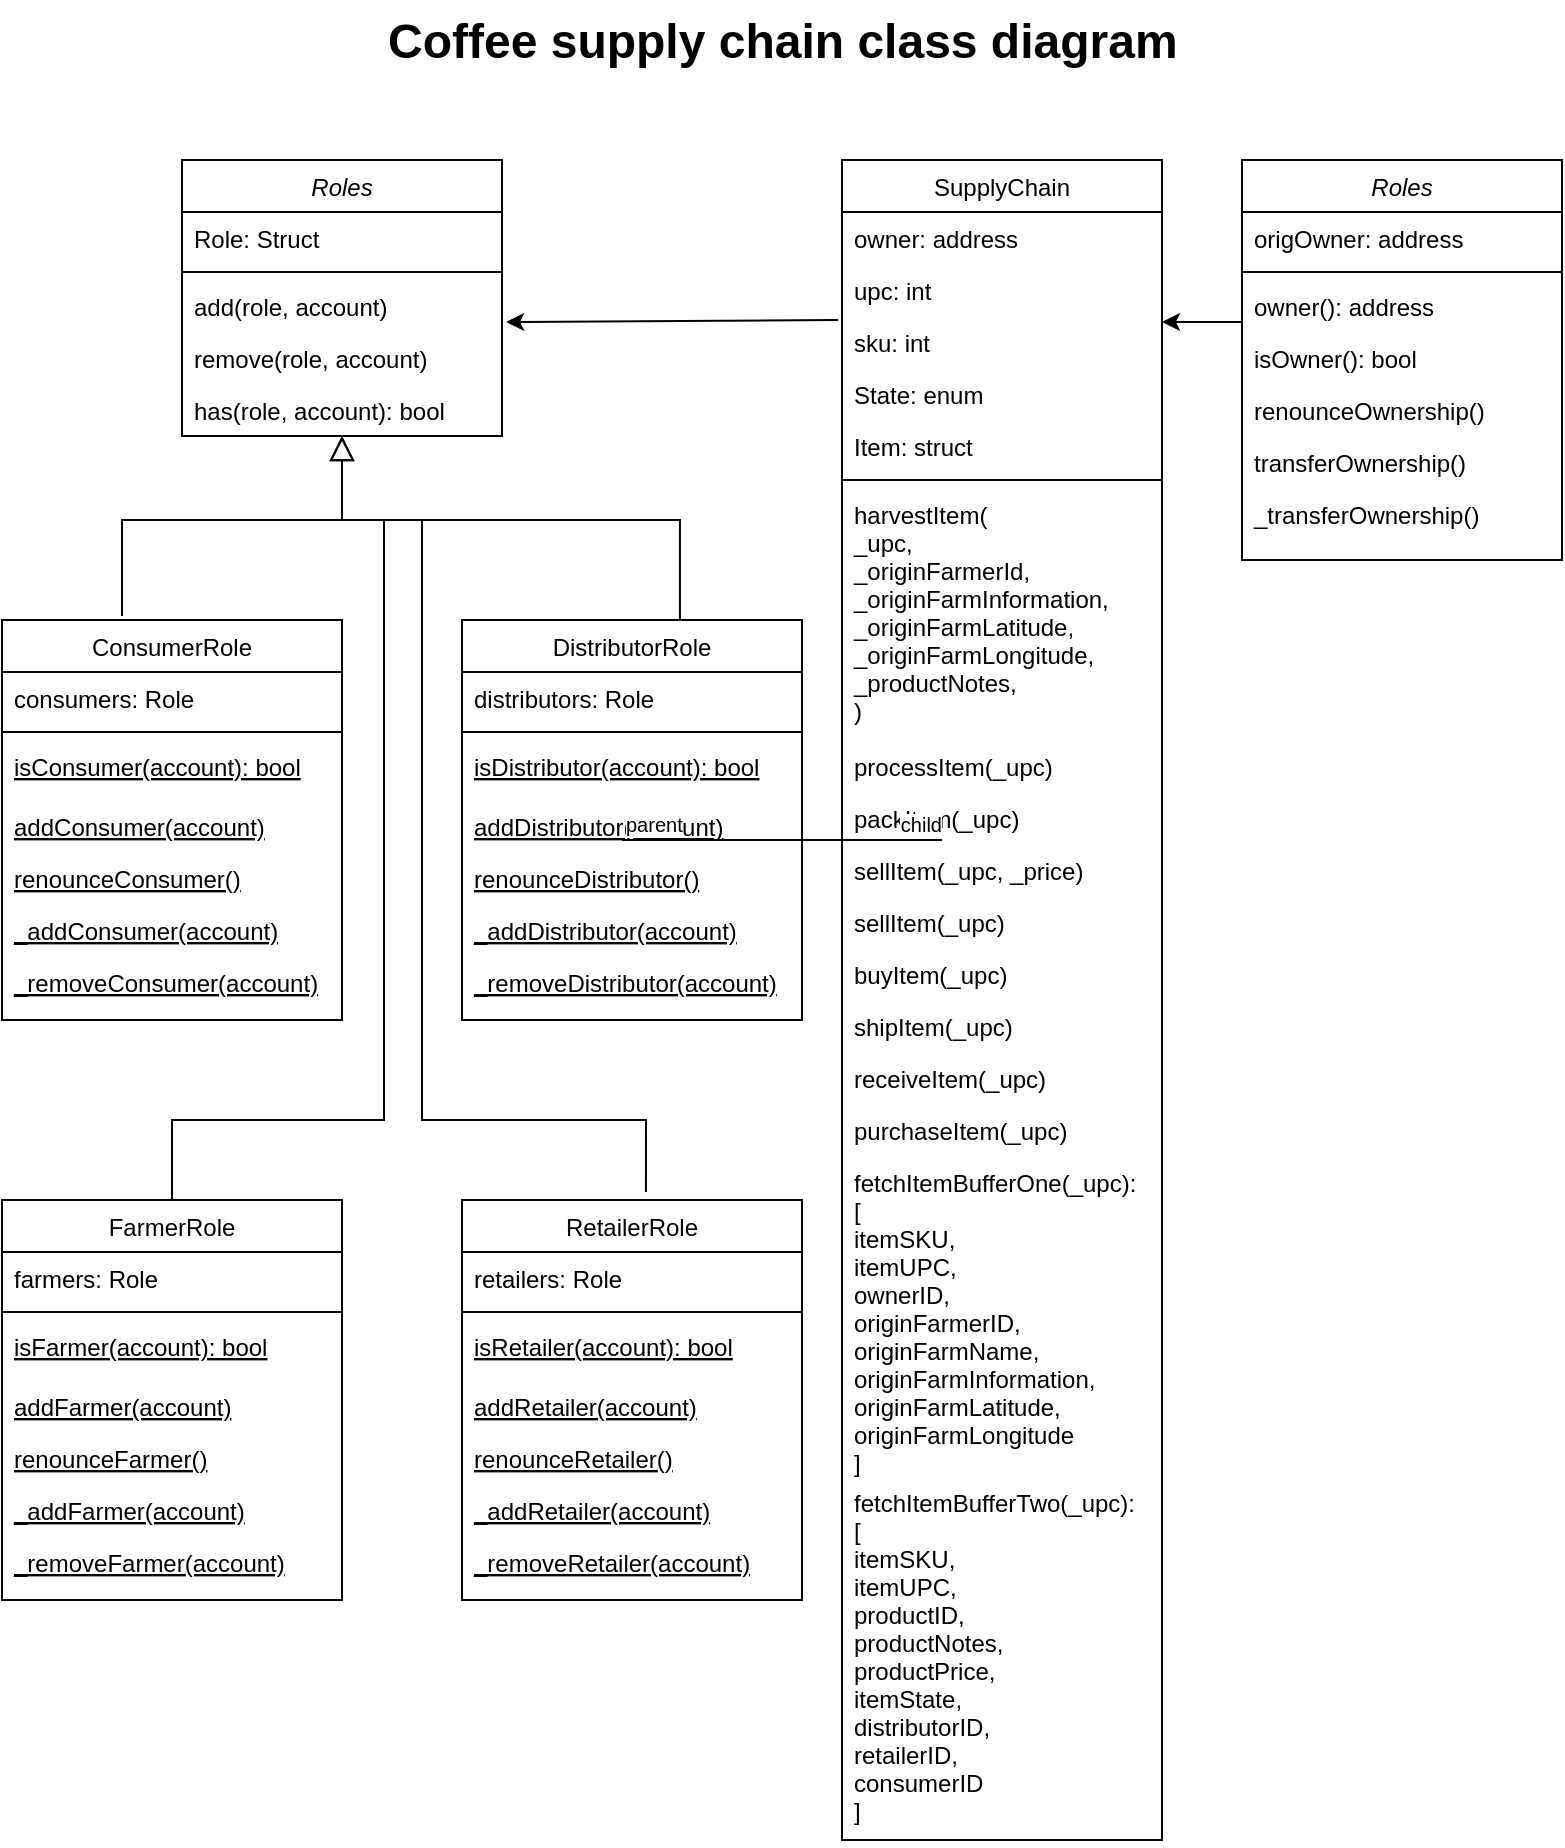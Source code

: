 <mxfile version="12.9.11" type="device"><diagram id="C5RBs43oDa-KdzZeNtuy" name="Page-1"><mxGraphModel dx="946" dy="529" grid="1" gridSize="10" guides="1" tooltips="1" connect="1" arrows="1" fold="1" page="1" pageScale="1" pageWidth="827" pageHeight="1169" math="0" shadow="0"><root><mxCell id="WIyWlLk6GJQsqaUBKTNV-0"/><mxCell id="WIyWlLk6GJQsqaUBKTNV-1" parent="WIyWlLk6GJQsqaUBKTNV-0"/><mxCell id="zkfFHV4jXpPFQw0GAbJ--0" value="Roles" style="swimlane;fontStyle=2;align=center;verticalAlign=top;childLayout=stackLayout;horizontal=1;startSize=26;horizontalStack=0;resizeParent=1;resizeLast=0;collapsible=1;marginBottom=0;rounded=0;shadow=0;strokeWidth=1;" parent="WIyWlLk6GJQsqaUBKTNV-1" vertex="1"><mxGeometry x="110" y="120" width="160" height="138" as="geometry"><mxRectangle x="220" y="120" width="160" height="26" as="alternateBounds"/></mxGeometry></mxCell><mxCell id="zkfFHV4jXpPFQw0GAbJ--1" value="Role: Struct" style="text;align=left;verticalAlign=top;spacingLeft=4;spacingRight=4;overflow=hidden;rotatable=0;points=[[0,0.5],[1,0.5]];portConstraint=eastwest;" parent="zkfFHV4jXpPFQw0GAbJ--0" vertex="1"><mxGeometry y="26" width="160" height="26" as="geometry"/></mxCell><mxCell id="zkfFHV4jXpPFQw0GAbJ--4" value="" style="line;html=1;strokeWidth=1;align=left;verticalAlign=middle;spacingTop=-1;spacingLeft=3;spacingRight=3;rotatable=0;labelPosition=right;points=[];portConstraint=eastwest;" parent="zkfFHV4jXpPFQw0GAbJ--0" vertex="1"><mxGeometry y="52" width="160" height="8" as="geometry"/></mxCell><mxCell id="zkfFHV4jXpPFQw0GAbJ--5" value="add(role, account)" style="text;align=left;verticalAlign=top;spacingLeft=4;spacingRight=4;overflow=hidden;rotatable=0;points=[[0,0.5],[1,0.5]];portConstraint=eastwest;" parent="zkfFHV4jXpPFQw0GAbJ--0" vertex="1"><mxGeometry y="60" width="160" height="26" as="geometry"/></mxCell><mxCell id="RXfqkjohyFvekeyT_Rj2-1" value="remove(role, account)" style="text;align=left;verticalAlign=top;spacingLeft=4;spacingRight=4;overflow=hidden;rotatable=0;points=[[0,0.5],[1,0.5]];portConstraint=eastwest;" vertex="1" parent="zkfFHV4jXpPFQw0GAbJ--0"><mxGeometry y="86" width="160" height="26" as="geometry"/></mxCell><mxCell id="RXfqkjohyFvekeyT_Rj2-0" value="has(role, account): bool" style="text;align=left;verticalAlign=top;spacingLeft=4;spacingRight=4;overflow=hidden;rotatable=0;points=[[0,0.5],[1,0.5]];portConstraint=eastwest;" vertex="1" parent="zkfFHV4jXpPFQw0GAbJ--0"><mxGeometry y="112" width="160" height="26" as="geometry"/></mxCell><mxCell id="zkfFHV4jXpPFQw0GAbJ--6" value="ConsumerRole" style="swimlane;fontStyle=0;align=center;verticalAlign=top;childLayout=stackLayout;horizontal=1;startSize=26;horizontalStack=0;resizeParent=1;resizeLast=0;collapsible=1;marginBottom=0;rounded=0;shadow=0;strokeWidth=1;" parent="WIyWlLk6GJQsqaUBKTNV-1" vertex="1"><mxGeometry x="20" y="350" width="170" height="200" as="geometry"><mxRectangle x="130" y="380" width="160" height="26" as="alternateBounds"/></mxGeometry></mxCell><mxCell id="zkfFHV4jXpPFQw0GAbJ--7" value="consumers: Role" style="text;align=left;verticalAlign=top;spacingLeft=4;spacingRight=4;overflow=hidden;rotatable=0;points=[[0,0.5],[1,0.5]];portConstraint=eastwest;" parent="zkfFHV4jXpPFQw0GAbJ--6" vertex="1"><mxGeometry y="26" width="170" height="26" as="geometry"/></mxCell><mxCell id="zkfFHV4jXpPFQw0GAbJ--9" value="" style="line;html=1;strokeWidth=1;align=left;verticalAlign=middle;spacingTop=-1;spacingLeft=3;spacingRight=3;rotatable=0;labelPosition=right;points=[];portConstraint=eastwest;" parent="zkfFHV4jXpPFQw0GAbJ--6" vertex="1"><mxGeometry y="52" width="170" height="8" as="geometry"/></mxCell><mxCell id="zkfFHV4jXpPFQw0GAbJ--10" value="isConsumer(account): bool" style="text;align=left;verticalAlign=top;spacingLeft=4;spacingRight=4;overflow=hidden;rotatable=0;points=[[0,0.5],[1,0.5]];portConstraint=eastwest;fontStyle=4" parent="zkfFHV4jXpPFQw0GAbJ--6" vertex="1"><mxGeometry y="60" width="170" height="26" as="geometry"/></mxCell><mxCell id="zkfFHV4jXpPFQw0GAbJ--12" value="" style="endArrow=block;endSize=10;endFill=0;shadow=0;strokeWidth=1;rounded=0;edgeStyle=elbowEdgeStyle;elbow=vertical;exitX=0.353;exitY=-0.01;exitDx=0;exitDy=0;exitPerimeter=0;" parent="WIyWlLk6GJQsqaUBKTNV-1" source="zkfFHV4jXpPFQw0GAbJ--6" target="zkfFHV4jXpPFQw0GAbJ--0" edge="1"><mxGeometry width="160" relative="1" as="geometry"><mxPoint x="80" y="320" as="sourcePoint"/><mxPoint x="200" y="203" as="targetPoint"/><Array as="points"><mxPoint x="190" y="300"/></Array></mxGeometry></mxCell><mxCell id="zkfFHV4jXpPFQw0GAbJ--16" value="" style="endArrow=block;endSize=10;endFill=0;shadow=0;strokeWidth=1;rounded=0;edgeStyle=elbowEdgeStyle;elbow=vertical;exitX=0.641;exitY=0;exitDx=0;exitDy=0;exitPerimeter=0;" parent="WIyWlLk6GJQsqaUBKTNV-1" source="RXfqkjohyFvekeyT_Rj2-40" target="zkfFHV4jXpPFQw0GAbJ--0" edge="1"><mxGeometry width="160" relative="1" as="geometry"><mxPoint x="360" y="340" as="sourcePoint"/><mxPoint x="310" y="271" as="targetPoint"/><Array as="points"><mxPoint x="280" y="300"/><mxPoint x="380" y="310"/></Array></mxGeometry></mxCell><mxCell id="zkfFHV4jXpPFQw0GAbJ--17" value="SupplyChain" style="swimlane;fontStyle=0;align=center;verticalAlign=top;childLayout=stackLayout;horizontal=1;startSize=26;horizontalStack=0;resizeParent=1;resizeLast=0;collapsible=1;marginBottom=0;rounded=0;shadow=0;strokeWidth=1;" parent="WIyWlLk6GJQsqaUBKTNV-1" vertex="1"><mxGeometry x="440" y="120" width="160" height="840" as="geometry"><mxRectangle x="550" y="140" width="160" height="26" as="alternateBounds"/></mxGeometry></mxCell><mxCell id="zkfFHV4jXpPFQw0GAbJ--18" value="owner: address" style="text;align=left;verticalAlign=top;spacingLeft=4;spacingRight=4;overflow=hidden;rotatable=0;points=[[0,0.5],[1,0.5]];portConstraint=eastwest;" parent="zkfFHV4jXpPFQw0GAbJ--17" vertex="1"><mxGeometry y="26" width="160" height="26" as="geometry"/></mxCell><mxCell id="zkfFHV4jXpPFQw0GAbJ--19" value="upc: int" style="text;align=left;verticalAlign=top;spacingLeft=4;spacingRight=4;overflow=hidden;rotatable=0;points=[[0,0.5],[1,0.5]];portConstraint=eastwest;rounded=0;shadow=0;html=0;" parent="zkfFHV4jXpPFQw0GAbJ--17" vertex="1"><mxGeometry y="52" width="160" height="26" as="geometry"/></mxCell><mxCell id="zkfFHV4jXpPFQw0GAbJ--20" value="sku: int" style="text;align=left;verticalAlign=top;spacingLeft=4;spacingRight=4;overflow=hidden;rotatable=0;points=[[0,0.5],[1,0.5]];portConstraint=eastwest;rounded=0;shadow=0;html=0;" parent="zkfFHV4jXpPFQw0GAbJ--17" vertex="1"><mxGeometry y="78" width="160" height="26" as="geometry"/></mxCell><mxCell id="zkfFHV4jXpPFQw0GAbJ--21" value="State: enum" style="text;align=left;verticalAlign=top;spacingLeft=4;spacingRight=4;overflow=hidden;rotatable=0;points=[[0,0.5],[1,0.5]];portConstraint=eastwest;rounded=0;shadow=0;html=0;" parent="zkfFHV4jXpPFQw0GAbJ--17" vertex="1"><mxGeometry y="104" width="160" height="26" as="geometry"/></mxCell><mxCell id="zkfFHV4jXpPFQw0GAbJ--22" value="Item: struct" style="text;align=left;verticalAlign=top;spacingLeft=4;spacingRight=4;overflow=hidden;rotatable=0;points=[[0,0.5],[1,0.5]];portConstraint=eastwest;rounded=0;shadow=0;html=0;" parent="zkfFHV4jXpPFQw0GAbJ--17" vertex="1"><mxGeometry y="130" width="160" height="26" as="geometry"/></mxCell><mxCell id="zkfFHV4jXpPFQw0GAbJ--23" value="" style="line;html=1;strokeWidth=1;align=left;verticalAlign=middle;spacingTop=-1;spacingLeft=3;spacingRight=3;rotatable=0;labelPosition=right;points=[];portConstraint=eastwest;" parent="zkfFHV4jXpPFQw0GAbJ--17" vertex="1"><mxGeometry y="156" width="160" height="8" as="geometry"/></mxCell><mxCell id="zkfFHV4jXpPFQw0GAbJ--24" value="harvestItem(&#10;_upc,&#10;_originFarmerId,&#10;_originFarmInformation,&#10;_originFarmLatitude,&#10;_originFarmLongitude,&#10;_productNotes,&#10;)" style="text;align=left;verticalAlign=top;spacingLeft=4;spacingRight=4;overflow=hidden;rotatable=0;points=[[0,0.5],[1,0.5]];portConstraint=eastwest;" parent="zkfFHV4jXpPFQw0GAbJ--17" vertex="1"><mxGeometry y="164" width="160" height="126" as="geometry"/></mxCell><mxCell id="RXfqkjohyFvekeyT_Rj2-4" value="processItem(_upc)" style="text;align=left;verticalAlign=top;spacingLeft=4;spacingRight=4;overflow=hidden;rotatable=0;points=[[0,0.5],[1,0.5]];portConstraint=eastwest;" vertex="1" parent="zkfFHV4jXpPFQw0GAbJ--17"><mxGeometry y="290" width="160" height="26" as="geometry"/></mxCell><mxCell id="RXfqkjohyFvekeyT_Rj2-5" value="packItem(_upc)" style="text;align=left;verticalAlign=top;spacingLeft=4;spacingRight=4;overflow=hidden;rotatable=0;points=[[0,0.5],[1,0.5]];portConstraint=eastwest;" vertex="1" parent="zkfFHV4jXpPFQw0GAbJ--17"><mxGeometry y="316" width="160" height="26" as="geometry"/></mxCell><mxCell id="RXfqkjohyFvekeyT_Rj2-6" value="sellItem(_upc, _price)" style="text;align=left;verticalAlign=top;spacingLeft=4;spacingRight=4;overflow=hidden;rotatable=0;points=[[0,0.5],[1,0.5]];portConstraint=eastwest;" vertex="1" parent="zkfFHV4jXpPFQw0GAbJ--17"><mxGeometry y="342" width="160" height="26" as="geometry"/></mxCell><mxCell id="RXfqkjohyFvekeyT_Rj2-7" value="sellItem(_upc)" style="text;align=left;verticalAlign=top;spacingLeft=4;spacingRight=4;overflow=hidden;rotatable=0;points=[[0,0.5],[1,0.5]];portConstraint=eastwest;" vertex="1" parent="zkfFHV4jXpPFQw0GAbJ--17"><mxGeometry y="368" width="160" height="26" as="geometry"/></mxCell><mxCell id="RXfqkjohyFvekeyT_Rj2-8" value="buyItem(_upc)" style="text;align=left;verticalAlign=top;spacingLeft=4;spacingRight=4;overflow=hidden;rotatable=0;points=[[0,0.5],[1,0.5]];portConstraint=eastwest;" vertex="1" parent="zkfFHV4jXpPFQw0GAbJ--17"><mxGeometry y="394" width="160" height="26" as="geometry"/></mxCell><mxCell id="RXfqkjohyFvekeyT_Rj2-9" value="shipItem(_upc)" style="text;align=left;verticalAlign=top;spacingLeft=4;spacingRight=4;overflow=hidden;rotatable=0;points=[[0,0.5],[1,0.5]];portConstraint=eastwest;" vertex="1" parent="zkfFHV4jXpPFQw0GAbJ--17"><mxGeometry y="420" width="160" height="26" as="geometry"/></mxCell><mxCell id="RXfqkjohyFvekeyT_Rj2-10" value="receiveItem(_upc)" style="text;align=left;verticalAlign=top;spacingLeft=4;spacingRight=4;overflow=hidden;rotatable=0;points=[[0,0.5],[1,0.5]];portConstraint=eastwest;" vertex="1" parent="zkfFHV4jXpPFQw0GAbJ--17"><mxGeometry y="446" width="160" height="26" as="geometry"/></mxCell><mxCell id="RXfqkjohyFvekeyT_Rj2-11" value="purchaseItem(_upc)" style="text;align=left;verticalAlign=top;spacingLeft=4;spacingRight=4;overflow=hidden;rotatable=0;points=[[0,0.5],[1,0.5]];portConstraint=eastwest;" vertex="1" parent="zkfFHV4jXpPFQw0GAbJ--17"><mxGeometry y="472" width="160" height="26" as="geometry"/></mxCell><mxCell id="RXfqkjohyFvekeyT_Rj2-12" value="fetchItemBufferOne(_upc):&#10;[&#10;itemSKU,&#10;itemUPC,&#10;ownerID,&#10;originFarmerID,&#10;originFarmName,&#10;originFarmInformation,&#10;originFarmLatitude,&#10;originFarmLongitude&#10;]&#10;" style="text;align=left;verticalAlign=top;spacingLeft=4;spacingRight=4;overflow=hidden;rotatable=0;points=[[0,0.5],[1,0.5]];portConstraint=eastwest;" vertex="1" parent="zkfFHV4jXpPFQw0GAbJ--17"><mxGeometry y="498" width="160" height="160" as="geometry"/></mxCell><mxCell id="RXfqkjohyFvekeyT_Rj2-14" value="fetchItemBufferTwo(_upc):&#10;[&#10;itemSKU,&#10;itemUPC,&#10;productID,&#10;productNotes,&#10;productPrice,&#10;itemState,&#10;distributorID,&#10;retailerID,&#10;consumerID&#10;]&#10;" style="text;align=left;verticalAlign=top;spacingLeft=4;spacingRight=4;overflow=hidden;rotatable=0;points=[[0,0.5],[1,0.5]];portConstraint=eastwest;" vertex="1" parent="zkfFHV4jXpPFQw0GAbJ--17"><mxGeometry y="658" width="160" height="182" as="geometry"/></mxCell><mxCell id="RXfqkjohyFvekeyT_Rj2-2" value="&lt;span style=&quot;font-family: &amp;#34;helvetica&amp;#34; ; font-size: 24px ; font-style: normal ; font-weight: 700 ; letter-spacing: normal ; text-align: center ; text-indent: 0px ; text-transform: none ; word-spacing: 0px ; float: none ; display: inline&quot;&gt;Coffee supply chain class diagram&lt;/span&gt;" style="text;whiteSpace=wrap;html=1;" vertex="1" parent="WIyWlLk6GJQsqaUBKTNV-1"><mxGeometry x="211" y="40" width="401" height="30" as="geometry"/></mxCell><mxCell id="RXfqkjohyFvekeyT_Rj2-3" value="" style="endArrow=classic;html=1;entryX=1.013;entryY=0.808;entryDx=0;entryDy=0;entryPerimeter=0;exitX=-0.012;exitY=0.077;exitDx=0;exitDy=0;exitPerimeter=0;" edge="1" parent="WIyWlLk6GJQsqaUBKTNV-1" source="zkfFHV4jXpPFQw0GAbJ--20" target="zkfFHV4jXpPFQw0GAbJ--5"><mxGeometry width="50" height="50" relative="1" as="geometry"><mxPoint x="380" y="270" as="sourcePoint"/><mxPoint x="430" y="220" as="targetPoint"/></mxGeometry></mxCell><mxCell id="RXfqkjohyFvekeyT_Rj2-15" value="Roles" style="swimlane;fontStyle=2;align=center;verticalAlign=top;childLayout=stackLayout;horizontal=1;startSize=26;horizontalStack=0;resizeParent=1;resizeLast=0;collapsible=1;marginBottom=0;rounded=0;shadow=0;strokeWidth=1;" vertex="1" parent="WIyWlLk6GJQsqaUBKTNV-1"><mxGeometry x="640" y="120" width="160" height="200" as="geometry"><mxRectangle x="220" y="120" width="160" height="26" as="alternateBounds"/></mxGeometry></mxCell><mxCell id="RXfqkjohyFvekeyT_Rj2-16" value="origOwner: address" style="text;align=left;verticalAlign=top;spacingLeft=4;spacingRight=4;overflow=hidden;rotatable=0;points=[[0,0.5],[1,0.5]];portConstraint=eastwest;" vertex="1" parent="RXfqkjohyFvekeyT_Rj2-15"><mxGeometry y="26" width="160" height="26" as="geometry"/></mxCell><mxCell id="RXfqkjohyFvekeyT_Rj2-17" value="" style="line;html=1;strokeWidth=1;align=left;verticalAlign=middle;spacingTop=-1;spacingLeft=3;spacingRight=3;rotatable=0;labelPosition=right;points=[];portConstraint=eastwest;" vertex="1" parent="RXfqkjohyFvekeyT_Rj2-15"><mxGeometry y="52" width="160" height="8" as="geometry"/></mxCell><mxCell id="RXfqkjohyFvekeyT_Rj2-18" value="owner(): address" style="text;align=left;verticalAlign=top;spacingLeft=4;spacingRight=4;overflow=hidden;rotatable=0;points=[[0,0.5],[1,0.5]];portConstraint=eastwest;" vertex="1" parent="RXfqkjohyFvekeyT_Rj2-15"><mxGeometry y="60" width="160" height="26" as="geometry"/></mxCell><mxCell id="RXfqkjohyFvekeyT_Rj2-19" value="isOwner(): bool" style="text;align=left;verticalAlign=top;spacingLeft=4;spacingRight=4;overflow=hidden;rotatable=0;points=[[0,0.5],[1,0.5]];portConstraint=eastwest;" vertex="1" parent="RXfqkjohyFvekeyT_Rj2-15"><mxGeometry y="86" width="160" height="26" as="geometry"/></mxCell><mxCell id="RXfqkjohyFvekeyT_Rj2-21" value="renounceOwnership()" style="text;align=left;verticalAlign=top;spacingLeft=4;spacingRight=4;overflow=hidden;rotatable=0;points=[[0,0.5],[1,0.5]];portConstraint=eastwest;" vertex="1" parent="RXfqkjohyFvekeyT_Rj2-15"><mxGeometry y="112" width="160" height="26" as="geometry"/></mxCell><mxCell id="RXfqkjohyFvekeyT_Rj2-20" value="transferOwnership()" style="text;align=left;verticalAlign=top;spacingLeft=4;spacingRight=4;overflow=hidden;rotatable=0;points=[[0,0.5],[1,0.5]];portConstraint=eastwest;" vertex="1" parent="RXfqkjohyFvekeyT_Rj2-15"><mxGeometry y="138" width="160" height="26" as="geometry"/></mxCell><mxCell id="RXfqkjohyFvekeyT_Rj2-22" value="_transferOwnership()" style="text;align=left;verticalAlign=top;spacingLeft=4;spacingRight=4;overflow=hidden;rotatable=0;points=[[0,0.5],[1,0.5]];portConstraint=eastwest;" vertex="1" parent="RXfqkjohyFvekeyT_Rj2-15"><mxGeometry y="164" width="160" height="26" as="geometry"/></mxCell><mxCell id="RXfqkjohyFvekeyT_Rj2-23" value="" style="endArrow=classic;html=1;exitX=0;exitY=0.808;exitDx=0;exitDy=0;exitPerimeter=0;" edge="1" parent="WIyWlLk6GJQsqaUBKTNV-1" source="RXfqkjohyFvekeyT_Rj2-18"><mxGeometry width="50" height="50" relative="1" as="geometry"><mxPoint x="556.0" y="200.002" as="sourcePoint"/><mxPoint x="600" y="201" as="targetPoint"/></mxGeometry></mxCell><mxCell id="RXfqkjohyFvekeyT_Rj2-24" value="addConsumer(account)" style="text;align=left;verticalAlign=top;spacingLeft=4;spacingRight=4;overflow=hidden;rotatable=0;points=[[0,0.5],[1,0.5]];portConstraint=eastwest;fontStyle=4" vertex="1" parent="WIyWlLk6GJQsqaUBKTNV-1"><mxGeometry x="20" y="440" width="170" height="26" as="geometry"/></mxCell><mxCell id="RXfqkjohyFvekeyT_Rj2-25" value="renounceConsumer()" style="text;align=left;verticalAlign=top;spacingLeft=4;spacingRight=4;overflow=hidden;rotatable=0;points=[[0,0.5],[1,0.5]];portConstraint=eastwest;fontStyle=4" vertex="1" parent="WIyWlLk6GJQsqaUBKTNV-1"><mxGeometry x="20" y="466" width="170" height="26" as="geometry"/></mxCell><mxCell id="RXfqkjohyFvekeyT_Rj2-26" value="_addConsumer(account)" style="text;align=left;verticalAlign=top;spacingLeft=4;spacingRight=4;overflow=hidden;rotatable=0;points=[[0,0.5],[1,0.5]];portConstraint=eastwest;fontStyle=4" vertex="1" parent="WIyWlLk6GJQsqaUBKTNV-1"><mxGeometry x="20" y="492" width="170" height="26" as="geometry"/></mxCell><mxCell id="RXfqkjohyFvekeyT_Rj2-27" value="_removeConsumer(account)" style="text;align=left;verticalAlign=top;spacingLeft=4;spacingRight=4;overflow=hidden;rotatable=0;points=[[0,0.5],[1,0.5]];portConstraint=eastwest;fontStyle=4" vertex="1" parent="WIyWlLk6GJQsqaUBKTNV-1"><mxGeometry x="20" y="518" width="170" height="32" as="geometry"/></mxCell><mxCell id="RXfqkjohyFvekeyT_Rj2-40" value="DistributorRole" style="swimlane;fontStyle=0;align=center;verticalAlign=top;childLayout=stackLayout;horizontal=1;startSize=26;horizontalStack=0;resizeParent=1;resizeLast=0;collapsible=1;marginBottom=0;rounded=0;shadow=0;strokeWidth=1;" vertex="1" parent="WIyWlLk6GJQsqaUBKTNV-1"><mxGeometry x="250" y="350" width="170" height="200" as="geometry"><mxRectangle x="130" y="380" width="160" height="26" as="alternateBounds"/></mxGeometry></mxCell><mxCell id="RXfqkjohyFvekeyT_Rj2-41" value="distributors: Role" style="text;align=left;verticalAlign=top;spacingLeft=4;spacingRight=4;overflow=hidden;rotatable=0;points=[[0,0.5],[1,0.5]];portConstraint=eastwest;" vertex="1" parent="RXfqkjohyFvekeyT_Rj2-40"><mxGeometry y="26" width="170" height="26" as="geometry"/></mxCell><mxCell id="RXfqkjohyFvekeyT_Rj2-42" value="" style="line;html=1;strokeWidth=1;align=left;verticalAlign=middle;spacingTop=-1;spacingLeft=3;spacingRight=3;rotatable=0;labelPosition=right;points=[];portConstraint=eastwest;" vertex="1" parent="RXfqkjohyFvekeyT_Rj2-40"><mxGeometry y="52" width="170" height="8" as="geometry"/></mxCell><mxCell id="RXfqkjohyFvekeyT_Rj2-43" value="isDistributor(account): bool" style="text;align=left;verticalAlign=top;spacingLeft=4;spacingRight=4;overflow=hidden;rotatable=0;points=[[0,0.5],[1,0.5]];portConstraint=eastwest;fontStyle=4" vertex="1" parent="RXfqkjohyFvekeyT_Rj2-40"><mxGeometry y="60" width="170" height="26" as="geometry"/></mxCell><mxCell id="RXfqkjohyFvekeyT_Rj2-44" value="addDistributor(account)" style="text;align=left;verticalAlign=top;spacingLeft=4;spacingRight=4;overflow=hidden;rotatable=0;points=[[0,0.5],[1,0.5]];portConstraint=eastwest;fontStyle=4" vertex="1" parent="WIyWlLk6GJQsqaUBKTNV-1"><mxGeometry x="250" y="440" width="170" height="26" as="geometry"/></mxCell><mxCell id="RXfqkjohyFvekeyT_Rj2-45" value="renounceDistributor()" style="text;align=left;verticalAlign=top;spacingLeft=4;spacingRight=4;overflow=hidden;rotatable=0;points=[[0,0.5],[1,0.5]];portConstraint=eastwest;fontStyle=4" vertex="1" parent="WIyWlLk6GJQsqaUBKTNV-1"><mxGeometry x="250" y="466" width="170" height="26" as="geometry"/></mxCell><mxCell id="RXfqkjohyFvekeyT_Rj2-46" value="_addDistributor(account)" style="text;align=left;verticalAlign=top;spacingLeft=4;spacingRight=4;overflow=hidden;rotatable=0;points=[[0,0.5],[1,0.5]];portConstraint=eastwest;fontStyle=4" vertex="1" parent="WIyWlLk6GJQsqaUBKTNV-1"><mxGeometry x="250" y="492" width="170" height="26" as="geometry"/></mxCell><mxCell id="RXfqkjohyFvekeyT_Rj2-47" value="_removeDistributor(account)" style="text;align=left;verticalAlign=top;spacingLeft=4;spacingRight=4;overflow=hidden;rotatable=0;points=[[0,0.5],[1,0.5]];portConstraint=eastwest;fontStyle=4" vertex="1" parent="WIyWlLk6GJQsqaUBKTNV-1"><mxGeometry x="250" y="518" width="170" height="32" as="geometry"/></mxCell><mxCell id="RXfqkjohyFvekeyT_Rj2-56" value="FarmerRole" style="swimlane;fontStyle=0;align=center;verticalAlign=top;childLayout=stackLayout;horizontal=1;startSize=26;horizontalStack=0;resizeParent=1;resizeLast=0;collapsible=1;marginBottom=0;rounded=0;shadow=0;strokeWidth=1;" vertex="1" parent="WIyWlLk6GJQsqaUBKTNV-1"><mxGeometry x="20" y="640" width="170" height="200" as="geometry"><mxRectangle x="20" y="640" width="160" height="26" as="alternateBounds"/></mxGeometry></mxCell><mxCell id="RXfqkjohyFvekeyT_Rj2-57" value="farmers: Role" style="text;align=left;verticalAlign=top;spacingLeft=4;spacingRight=4;overflow=hidden;rotatable=0;points=[[0,0.5],[1,0.5]];portConstraint=eastwest;" vertex="1" parent="RXfqkjohyFvekeyT_Rj2-56"><mxGeometry y="26" width="170" height="26" as="geometry"/></mxCell><mxCell id="RXfqkjohyFvekeyT_Rj2-58" value="" style="line;html=1;strokeWidth=1;align=left;verticalAlign=middle;spacingTop=-1;spacingLeft=3;spacingRight=3;rotatable=0;labelPosition=right;points=[];portConstraint=eastwest;" vertex="1" parent="RXfqkjohyFvekeyT_Rj2-56"><mxGeometry y="52" width="170" height="8" as="geometry"/></mxCell><mxCell id="RXfqkjohyFvekeyT_Rj2-59" value="isFarmer(account): bool" style="text;align=left;verticalAlign=top;spacingLeft=4;spacingRight=4;overflow=hidden;rotatable=0;points=[[0,0.5],[1,0.5]];portConstraint=eastwest;fontStyle=4" vertex="1" parent="RXfqkjohyFvekeyT_Rj2-56"><mxGeometry y="60" width="170" height="26" as="geometry"/></mxCell><mxCell id="RXfqkjohyFvekeyT_Rj2-60" value="addFarmer(account)" style="text;align=left;verticalAlign=top;spacingLeft=4;spacingRight=4;overflow=hidden;rotatable=0;points=[[0,0.5],[1,0.5]];portConstraint=eastwest;fontStyle=4" vertex="1" parent="WIyWlLk6GJQsqaUBKTNV-1"><mxGeometry x="20" y="730" width="170" height="26" as="geometry"/></mxCell><mxCell id="RXfqkjohyFvekeyT_Rj2-61" value="renounceFarmer()" style="text;align=left;verticalAlign=top;spacingLeft=4;spacingRight=4;overflow=hidden;rotatable=0;points=[[0,0.5],[1,0.5]];portConstraint=eastwest;fontStyle=4" vertex="1" parent="WIyWlLk6GJQsqaUBKTNV-1"><mxGeometry x="20" y="756" width="170" height="26" as="geometry"/></mxCell><mxCell id="RXfqkjohyFvekeyT_Rj2-62" value="_addFarmer(account)" style="text;align=left;verticalAlign=top;spacingLeft=4;spacingRight=4;overflow=hidden;rotatable=0;points=[[0,0.5],[1,0.5]];portConstraint=eastwest;fontStyle=4" vertex="1" parent="WIyWlLk6GJQsqaUBKTNV-1"><mxGeometry x="20" y="782" width="170" height="26" as="geometry"/></mxCell><mxCell id="RXfqkjohyFvekeyT_Rj2-63" value="_removeFarmer(account)" style="text;align=left;verticalAlign=top;spacingLeft=4;spacingRight=4;overflow=hidden;rotatable=0;points=[[0,0.5],[1,0.5]];portConstraint=eastwest;fontStyle=4" vertex="1" parent="WIyWlLk6GJQsqaUBKTNV-1"><mxGeometry x="20" y="808" width="170" height="32" as="geometry"/></mxCell><mxCell id="RXfqkjohyFvekeyT_Rj2-64" value="RetailerRole" style="swimlane;fontStyle=0;align=center;verticalAlign=top;childLayout=stackLayout;horizontal=1;startSize=26;horizontalStack=0;resizeParent=1;resizeLast=0;collapsible=1;marginBottom=0;rounded=0;shadow=0;strokeWidth=1;" vertex="1" parent="WIyWlLk6GJQsqaUBKTNV-1"><mxGeometry x="250" y="640" width="170" height="200" as="geometry"><mxRectangle x="20" y="640" width="160" height="26" as="alternateBounds"/></mxGeometry></mxCell><mxCell id="RXfqkjohyFvekeyT_Rj2-65" value="retailers: Role" style="text;align=left;verticalAlign=top;spacingLeft=4;spacingRight=4;overflow=hidden;rotatable=0;points=[[0,0.5],[1,0.5]];portConstraint=eastwest;" vertex="1" parent="RXfqkjohyFvekeyT_Rj2-64"><mxGeometry y="26" width="170" height="26" as="geometry"/></mxCell><mxCell id="RXfqkjohyFvekeyT_Rj2-66" value="" style="line;html=1;strokeWidth=1;align=left;verticalAlign=middle;spacingTop=-1;spacingLeft=3;spacingRight=3;rotatable=0;labelPosition=right;points=[];portConstraint=eastwest;" vertex="1" parent="RXfqkjohyFvekeyT_Rj2-64"><mxGeometry y="52" width="170" height="8" as="geometry"/></mxCell><mxCell id="RXfqkjohyFvekeyT_Rj2-67" value="isRetailer(account): bool" style="text;align=left;verticalAlign=top;spacingLeft=4;spacingRight=4;overflow=hidden;rotatable=0;points=[[0,0.5],[1,0.5]];portConstraint=eastwest;fontStyle=4" vertex="1" parent="RXfqkjohyFvekeyT_Rj2-64"><mxGeometry y="60" width="170" height="26" as="geometry"/></mxCell><mxCell id="RXfqkjohyFvekeyT_Rj2-68" value="addRetailer(account)" style="text;align=left;verticalAlign=top;spacingLeft=4;spacingRight=4;overflow=hidden;rotatable=0;points=[[0,0.5],[1,0.5]];portConstraint=eastwest;fontStyle=4" vertex="1" parent="WIyWlLk6GJQsqaUBKTNV-1"><mxGeometry x="250" y="730" width="170" height="26" as="geometry"/></mxCell><mxCell id="RXfqkjohyFvekeyT_Rj2-69" value="renounceRetailer()" style="text;align=left;verticalAlign=top;spacingLeft=4;spacingRight=4;overflow=hidden;rotatable=0;points=[[0,0.5],[1,0.5]];portConstraint=eastwest;fontStyle=4" vertex="1" parent="WIyWlLk6GJQsqaUBKTNV-1"><mxGeometry x="250" y="756" width="170" height="26" as="geometry"/></mxCell><mxCell id="RXfqkjohyFvekeyT_Rj2-70" value="_addRetailer(account)" style="text;align=left;verticalAlign=top;spacingLeft=4;spacingRight=4;overflow=hidden;rotatable=0;points=[[0,0.5],[1,0.5]];portConstraint=eastwest;fontStyle=4" vertex="1" parent="WIyWlLk6GJQsqaUBKTNV-1"><mxGeometry x="250" y="782" width="170" height="26" as="geometry"/></mxCell><mxCell id="RXfqkjohyFvekeyT_Rj2-71" value="_removeRetailer(account)" style="text;align=left;verticalAlign=top;spacingLeft=4;spacingRight=4;overflow=hidden;rotatable=0;points=[[0,0.5],[1,0.5]];portConstraint=eastwest;fontStyle=4" vertex="1" parent="WIyWlLk6GJQsqaUBKTNV-1"><mxGeometry x="250" y="808" width="170" height="32" as="geometry"/></mxCell><mxCell id="RXfqkjohyFvekeyT_Rj2-79" value="" style="endArrow=none;html=1;edgeStyle=orthogonalEdgeStyle;entryX=0.5;entryY=0;entryDx=0;entryDy=0;rounded=0;" edge="1" parent="WIyWlLk6GJQsqaUBKTNV-1" target="RXfqkjohyFvekeyT_Rj2-56"><mxGeometry relative="1" as="geometry"><mxPoint x="211" y="300" as="sourcePoint"/><mxPoint x="100" y="600" as="targetPoint"/><Array as="points"><mxPoint x="211" y="600"/><mxPoint x="105" y="600"/></Array></mxGeometry></mxCell><mxCell id="RXfqkjohyFvekeyT_Rj2-82" value="" style="endArrow=none;html=1;edgeStyle=orthogonalEdgeStyle;" edge="1" parent="WIyWlLk6GJQsqaUBKTNV-1"><mxGeometry relative="1" as="geometry"><mxPoint x="330" y="460" as="sourcePoint"/><mxPoint x="490" y="460" as="targetPoint"/></mxGeometry></mxCell><mxCell id="RXfqkjohyFvekeyT_Rj2-83" value="parent" style="resizable=0;html=1;align=left;verticalAlign=bottom;labelBackgroundColor=#ffffff;fontSize=10;" connectable="0" vertex="1" parent="RXfqkjohyFvekeyT_Rj2-82"><mxGeometry x="-1" relative="1" as="geometry"/></mxCell><mxCell id="RXfqkjohyFvekeyT_Rj2-84" value="child" style="resizable=0;html=1;align=right;verticalAlign=bottom;labelBackgroundColor=#ffffff;fontSize=10;" connectable="0" vertex="1" parent="RXfqkjohyFvekeyT_Rj2-82"><mxGeometry x="1" relative="1" as="geometry"/></mxCell><mxCell id="RXfqkjohyFvekeyT_Rj2-85" value="" style="endArrow=none;html=1;edgeStyle=orthogonalEdgeStyle;entryX=0.541;entryY=-0.02;entryDx=0;entryDy=0;entryPerimeter=0;rounded=0;" edge="1" parent="WIyWlLk6GJQsqaUBKTNV-1" target="RXfqkjohyFvekeyT_Rj2-64"><mxGeometry relative="1" as="geometry"><mxPoint x="230" y="300" as="sourcePoint"/><mxPoint x="340" y="600" as="targetPoint"/><Array as="points"><mxPoint x="230" y="600"/><mxPoint x="342" y="600"/></Array></mxGeometry></mxCell></root></mxGraphModel></diagram></mxfile>